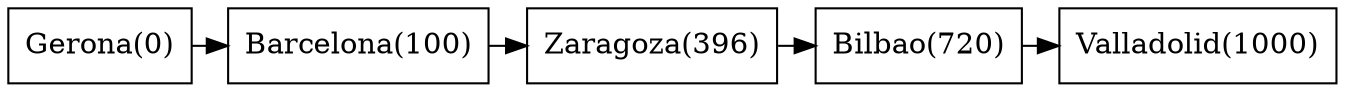 digraph D {
node[shape=rectangle]

"Gerona(0)"->"Barcelona(100)";
"Barcelona(100)"->"Zaragoza(396)";
"Zaragoza(396)"->"Bilbao(720)";
"Bilbao(720)"->"Valladolid(1000)";
"Valladolid(1000)"
{rank=same;"Gerona(0)""Barcelona(100)""Zaragoza(396)""Bilbao(720)""Valladolid(1000)"}

}